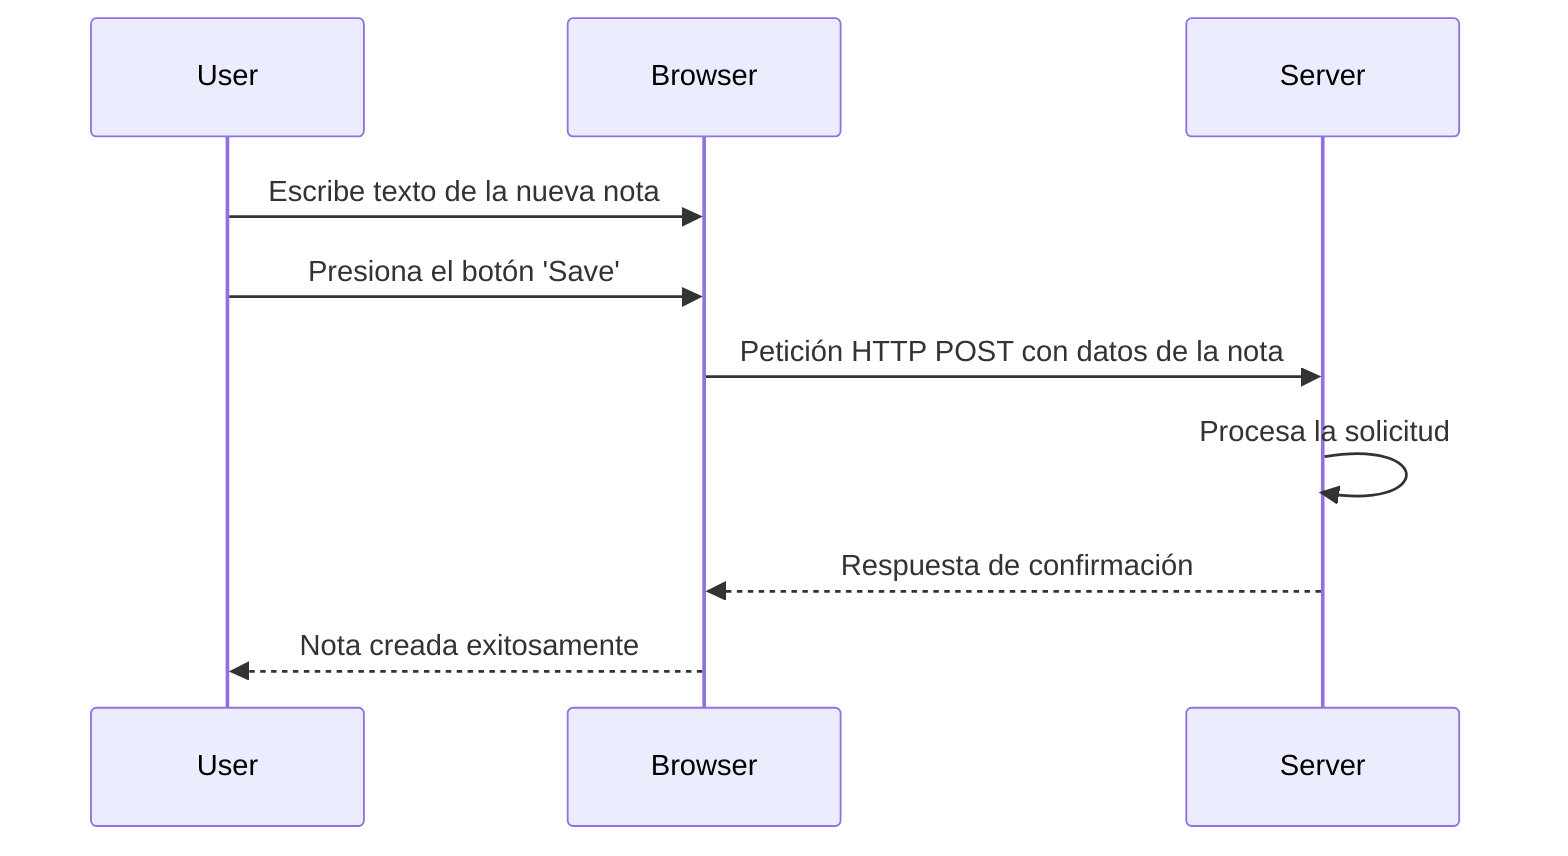 sequenceDiagram
    participant User
    participant Browser
    participant Server
    User->>Browser: Escribe texto de la nueva nota
    User->>Browser: Presiona el botón 'Save'
    Browser->>Server: Petición HTTP POST con datos de la nota
    Server->>Server: Procesa la solicitud
    Server-->>Browser: Respuesta de confirmación
    Browser-->>User: Nota creada exitosamente